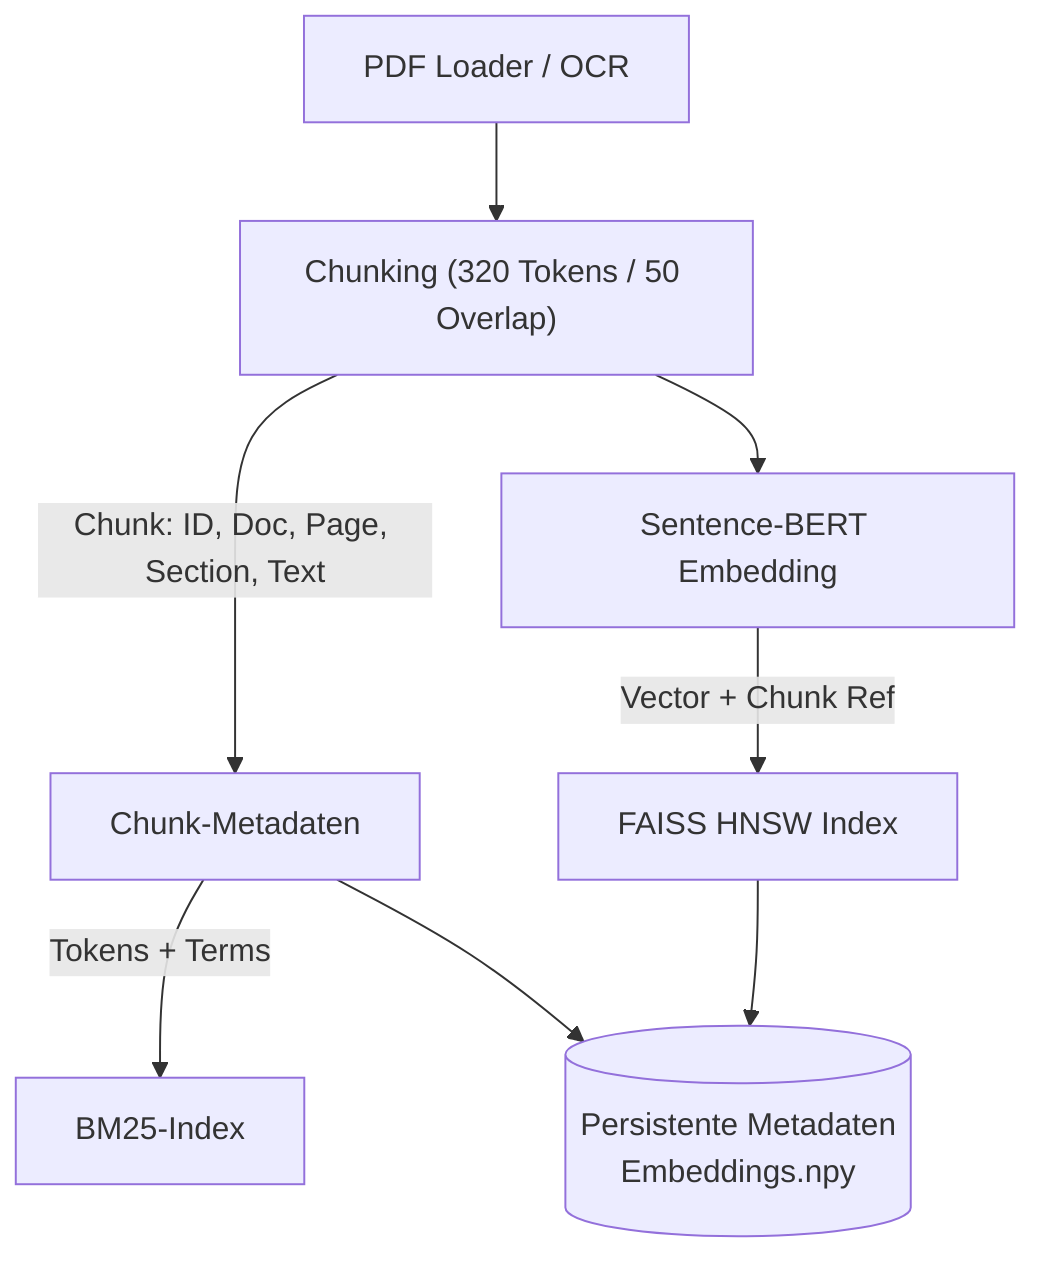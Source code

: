 ﻿flowchart TD
    Loader["PDF Loader / OCR"] --> Chunker["Chunking (320 Tokens / 50 Overlap)"]
    Chunker -->|Chunk: ID, Doc, Page, Section, Text| Metadata["Chunk-Metadaten"]
    Chunker --> Embedding["Sentence-BERT Embedding"]
    Embedding -->|Vector + Chunk Ref| Faiss["FAISS HNSW Index"]
    Metadata -->|Tokens + Terms| BM25["BM25-Index"]
    Metadata --> Store[("Persistente Metadaten<br/>Embeddings.npy")]
    Faiss --> Store